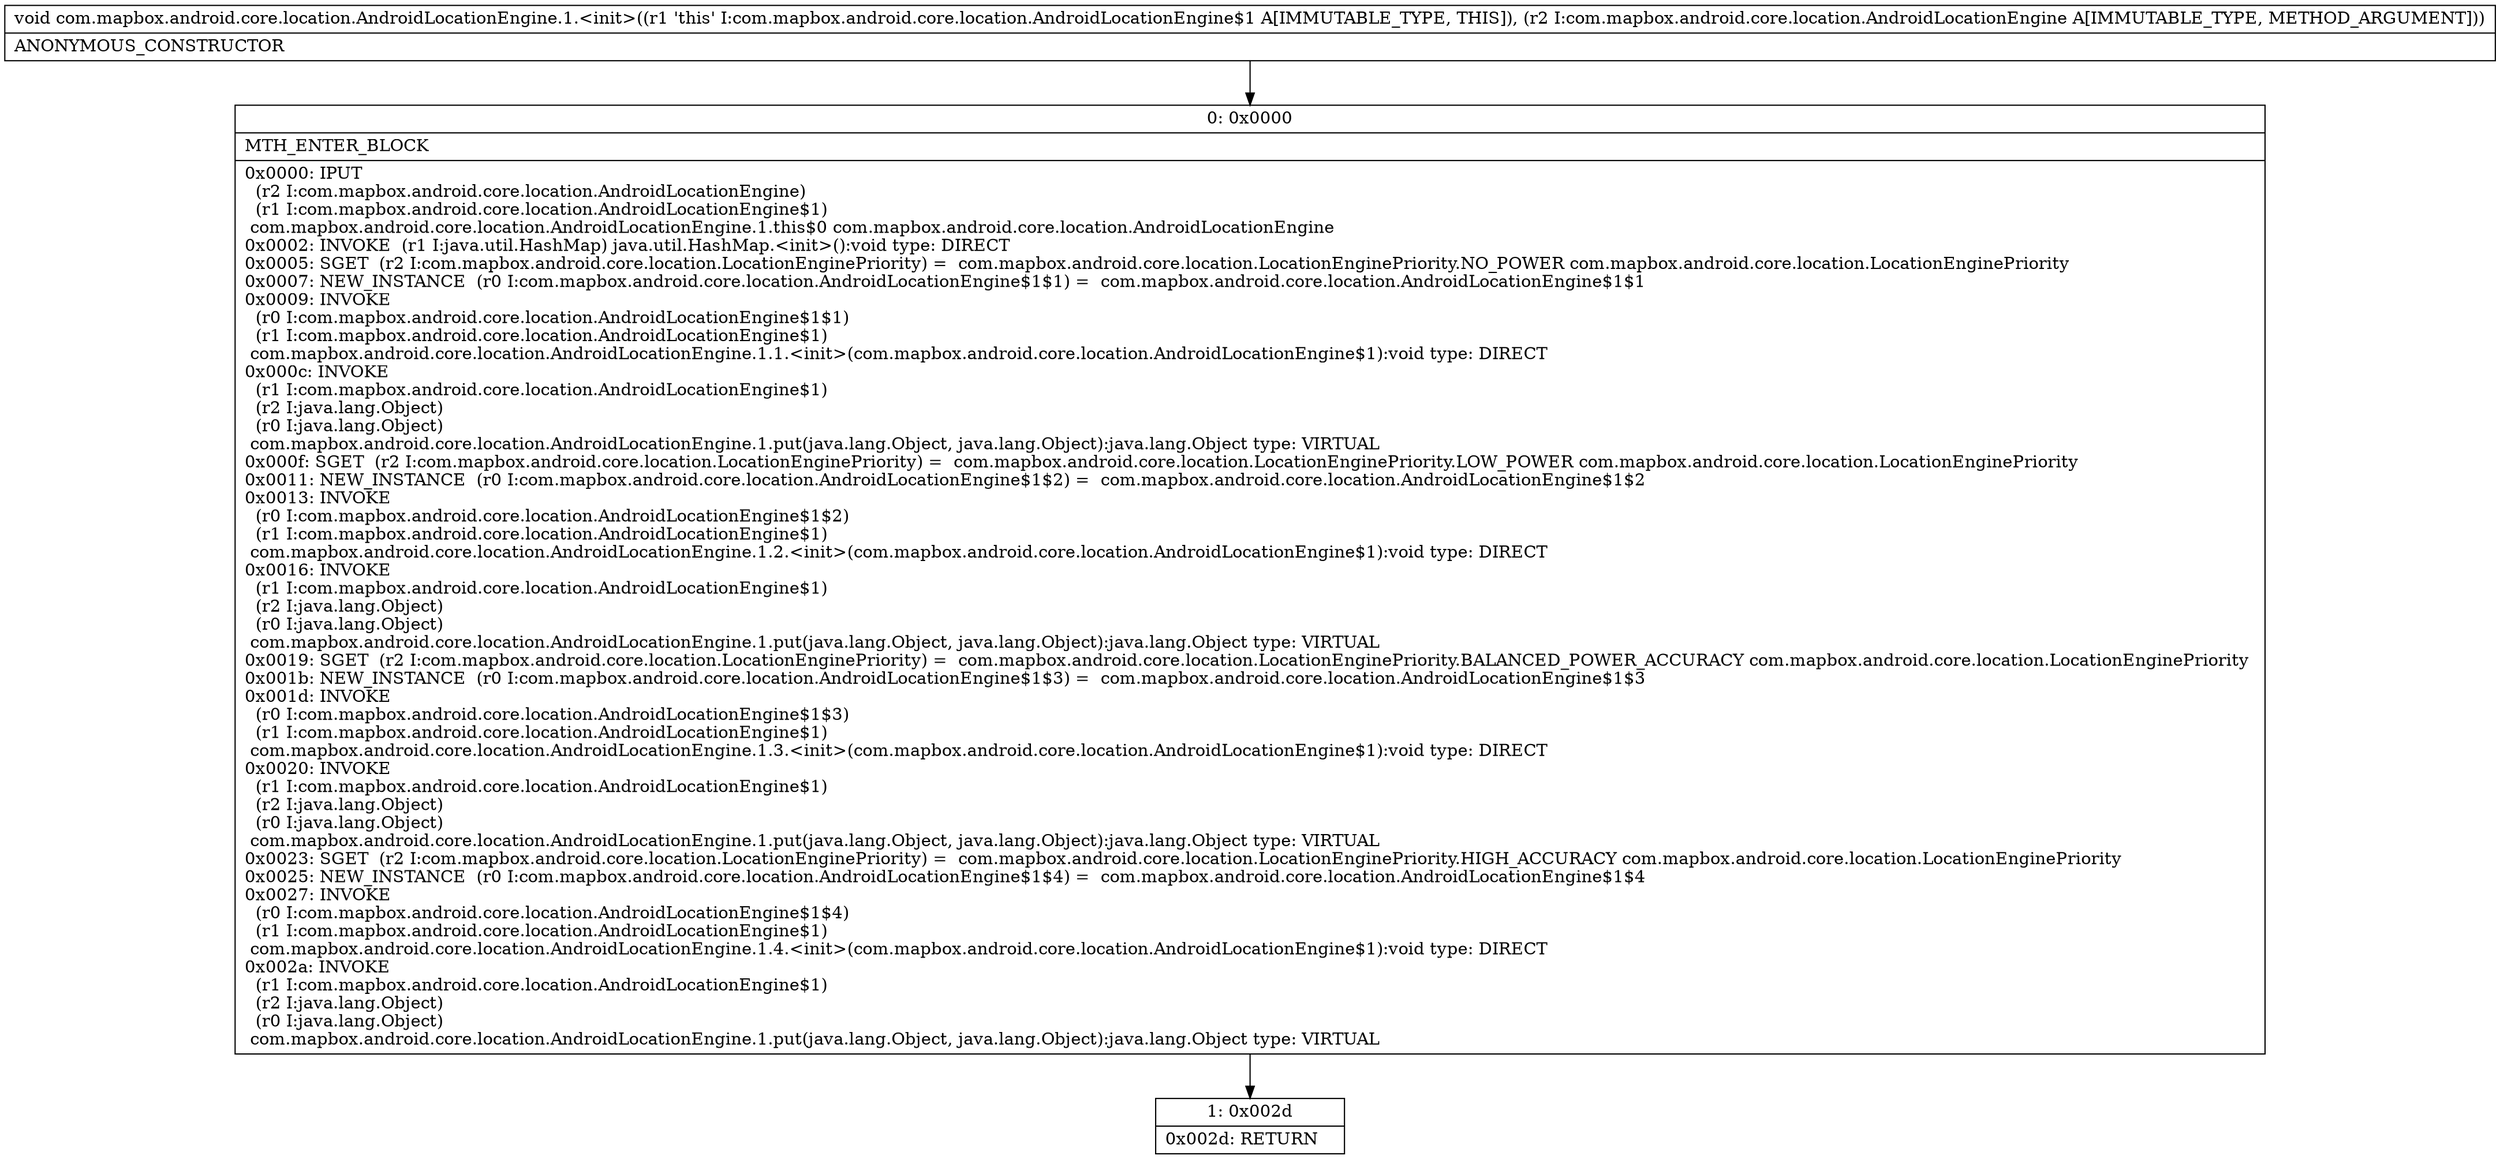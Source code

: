 digraph "CFG forcom.mapbox.android.core.location.AndroidLocationEngine.1.\<init\>(Lcom\/mapbox\/android\/core\/location\/AndroidLocationEngine;)V" {
Node_0 [shape=record,label="{0\:\ 0x0000|MTH_ENTER_BLOCK\l|0x0000: IPUT  \l  (r2 I:com.mapbox.android.core.location.AndroidLocationEngine)\l  (r1 I:com.mapbox.android.core.location.AndroidLocationEngine$1)\l com.mapbox.android.core.location.AndroidLocationEngine.1.this$0 com.mapbox.android.core.location.AndroidLocationEngine \l0x0002: INVOKE  (r1 I:java.util.HashMap) java.util.HashMap.\<init\>():void type: DIRECT \l0x0005: SGET  (r2 I:com.mapbox.android.core.location.LocationEnginePriority) =  com.mapbox.android.core.location.LocationEnginePriority.NO_POWER com.mapbox.android.core.location.LocationEnginePriority \l0x0007: NEW_INSTANCE  (r0 I:com.mapbox.android.core.location.AndroidLocationEngine$1$1) =  com.mapbox.android.core.location.AndroidLocationEngine$1$1 \l0x0009: INVOKE  \l  (r0 I:com.mapbox.android.core.location.AndroidLocationEngine$1$1)\l  (r1 I:com.mapbox.android.core.location.AndroidLocationEngine$1)\l com.mapbox.android.core.location.AndroidLocationEngine.1.1.\<init\>(com.mapbox.android.core.location.AndroidLocationEngine$1):void type: DIRECT \l0x000c: INVOKE  \l  (r1 I:com.mapbox.android.core.location.AndroidLocationEngine$1)\l  (r2 I:java.lang.Object)\l  (r0 I:java.lang.Object)\l com.mapbox.android.core.location.AndroidLocationEngine.1.put(java.lang.Object, java.lang.Object):java.lang.Object type: VIRTUAL \l0x000f: SGET  (r2 I:com.mapbox.android.core.location.LocationEnginePriority) =  com.mapbox.android.core.location.LocationEnginePriority.LOW_POWER com.mapbox.android.core.location.LocationEnginePriority \l0x0011: NEW_INSTANCE  (r0 I:com.mapbox.android.core.location.AndroidLocationEngine$1$2) =  com.mapbox.android.core.location.AndroidLocationEngine$1$2 \l0x0013: INVOKE  \l  (r0 I:com.mapbox.android.core.location.AndroidLocationEngine$1$2)\l  (r1 I:com.mapbox.android.core.location.AndroidLocationEngine$1)\l com.mapbox.android.core.location.AndroidLocationEngine.1.2.\<init\>(com.mapbox.android.core.location.AndroidLocationEngine$1):void type: DIRECT \l0x0016: INVOKE  \l  (r1 I:com.mapbox.android.core.location.AndroidLocationEngine$1)\l  (r2 I:java.lang.Object)\l  (r0 I:java.lang.Object)\l com.mapbox.android.core.location.AndroidLocationEngine.1.put(java.lang.Object, java.lang.Object):java.lang.Object type: VIRTUAL \l0x0019: SGET  (r2 I:com.mapbox.android.core.location.LocationEnginePriority) =  com.mapbox.android.core.location.LocationEnginePriority.BALANCED_POWER_ACCURACY com.mapbox.android.core.location.LocationEnginePriority \l0x001b: NEW_INSTANCE  (r0 I:com.mapbox.android.core.location.AndroidLocationEngine$1$3) =  com.mapbox.android.core.location.AndroidLocationEngine$1$3 \l0x001d: INVOKE  \l  (r0 I:com.mapbox.android.core.location.AndroidLocationEngine$1$3)\l  (r1 I:com.mapbox.android.core.location.AndroidLocationEngine$1)\l com.mapbox.android.core.location.AndroidLocationEngine.1.3.\<init\>(com.mapbox.android.core.location.AndroidLocationEngine$1):void type: DIRECT \l0x0020: INVOKE  \l  (r1 I:com.mapbox.android.core.location.AndroidLocationEngine$1)\l  (r2 I:java.lang.Object)\l  (r0 I:java.lang.Object)\l com.mapbox.android.core.location.AndroidLocationEngine.1.put(java.lang.Object, java.lang.Object):java.lang.Object type: VIRTUAL \l0x0023: SGET  (r2 I:com.mapbox.android.core.location.LocationEnginePriority) =  com.mapbox.android.core.location.LocationEnginePriority.HIGH_ACCURACY com.mapbox.android.core.location.LocationEnginePriority \l0x0025: NEW_INSTANCE  (r0 I:com.mapbox.android.core.location.AndroidLocationEngine$1$4) =  com.mapbox.android.core.location.AndroidLocationEngine$1$4 \l0x0027: INVOKE  \l  (r0 I:com.mapbox.android.core.location.AndroidLocationEngine$1$4)\l  (r1 I:com.mapbox.android.core.location.AndroidLocationEngine$1)\l com.mapbox.android.core.location.AndroidLocationEngine.1.4.\<init\>(com.mapbox.android.core.location.AndroidLocationEngine$1):void type: DIRECT \l0x002a: INVOKE  \l  (r1 I:com.mapbox.android.core.location.AndroidLocationEngine$1)\l  (r2 I:java.lang.Object)\l  (r0 I:java.lang.Object)\l com.mapbox.android.core.location.AndroidLocationEngine.1.put(java.lang.Object, java.lang.Object):java.lang.Object type: VIRTUAL \l}"];
Node_1 [shape=record,label="{1\:\ 0x002d|0x002d: RETURN   \l}"];
MethodNode[shape=record,label="{void com.mapbox.android.core.location.AndroidLocationEngine.1.\<init\>((r1 'this' I:com.mapbox.android.core.location.AndroidLocationEngine$1 A[IMMUTABLE_TYPE, THIS]), (r2 I:com.mapbox.android.core.location.AndroidLocationEngine A[IMMUTABLE_TYPE, METHOD_ARGUMENT]))  | ANONYMOUS_CONSTRUCTOR\l}"];
MethodNode -> Node_0;
Node_0 -> Node_1;
}


